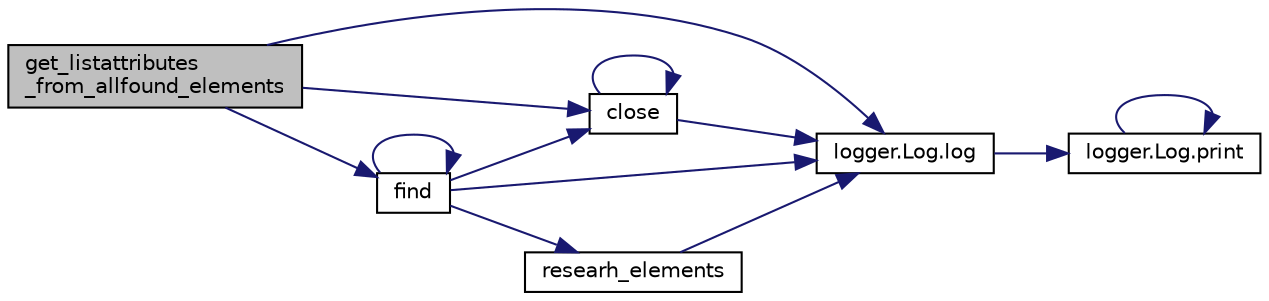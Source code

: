 digraph "get_listattributes_from_allfound_elements"
{
 // LATEX_PDF_SIZE
  edge [fontname="Helvetica",fontsize="10",labelfontname="Helvetica",labelfontsize="10"];
  node [fontname="Helvetica",fontsize="10",shape=record];
  rankdir="LR";
  Node1 [label="get_listattributes\l_from_allfound_elements",height=0.2,width=0.4,color="black", fillcolor="grey75", style="filled", fontcolor="black",tooltip=" "];
  Node1 -> Node2 [color="midnightblue",fontsize="10",style="solid",fontname="Helvetica"];
  Node2 [label="close",height=0.2,width=0.4,color="black", fillcolor="white", style="filled",URL="$d3/d1e/class_driver_1_1_driver.html#a8639372c33e15084a7f7c4d9d87b7bfe",tooltip=" "];
  Node2 -> Node2 [color="midnightblue",fontsize="10",style="solid",fontname="Helvetica"];
  Node2 -> Node3 [color="midnightblue",fontsize="10",style="solid",fontname="Helvetica"];
  Node3 [label="logger.Log.log",height=0.2,width=0.4,color="black", fillcolor="white", style="filled",URL="$da/d15/classlogger_1_1_log.html#aa66807d63c17afdc4bc6bfa5a9b0c09d",tooltip=" "];
  Node3 -> Node4 [color="midnightblue",fontsize="10",style="solid",fontname="Helvetica"];
  Node4 [label="logger.Log.print",height=0.2,width=0.4,color="black", fillcolor="white", style="filled",URL="$da/d15/classlogger_1_1_log.html#ad994154b3e6e87a0c859189b9b2cfbe6",tooltip=" "];
  Node4 -> Node4 [color="midnightblue",fontsize="10",style="solid",fontname="Helvetica"];
  Node1 -> Node5 [color="midnightblue",fontsize="10",style="solid",fontname="Helvetica"];
  Node5 [label="find",height=0.2,width=0.4,color="black", fillcolor="white", style="filled",URL="$d3/d1e/class_driver_1_1_driver.html#a4ebb7cc5d0e43171d9a226221da26d17",tooltip=" "];
  Node5 -> Node2 [color="midnightblue",fontsize="10",style="solid",fontname="Helvetica"];
  Node5 -> Node5 [color="midnightblue",fontsize="10",style="solid",fontname="Helvetica"];
  Node5 -> Node3 [color="midnightblue",fontsize="10",style="solid",fontname="Helvetica"];
  Node5 -> Node6 [color="midnightblue",fontsize="10",style="solid",fontname="Helvetica"];
  Node6 [label="researh_elements",height=0.2,width=0.4,color="black", fillcolor="white", style="filled",URL="$d3/d1e/class_driver_1_1_driver.html#ae7d5093b7025291a81994384a97d3c84",tooltip=" "];
  Node6 -> Node3 [color="midnightblue",fontsize="10",style="solid",fontname="Helvetica"];
  Node1 -> Node3 [color="midnightblue",fontsize="10",style="solid",fontname="Helvetica"];
}
